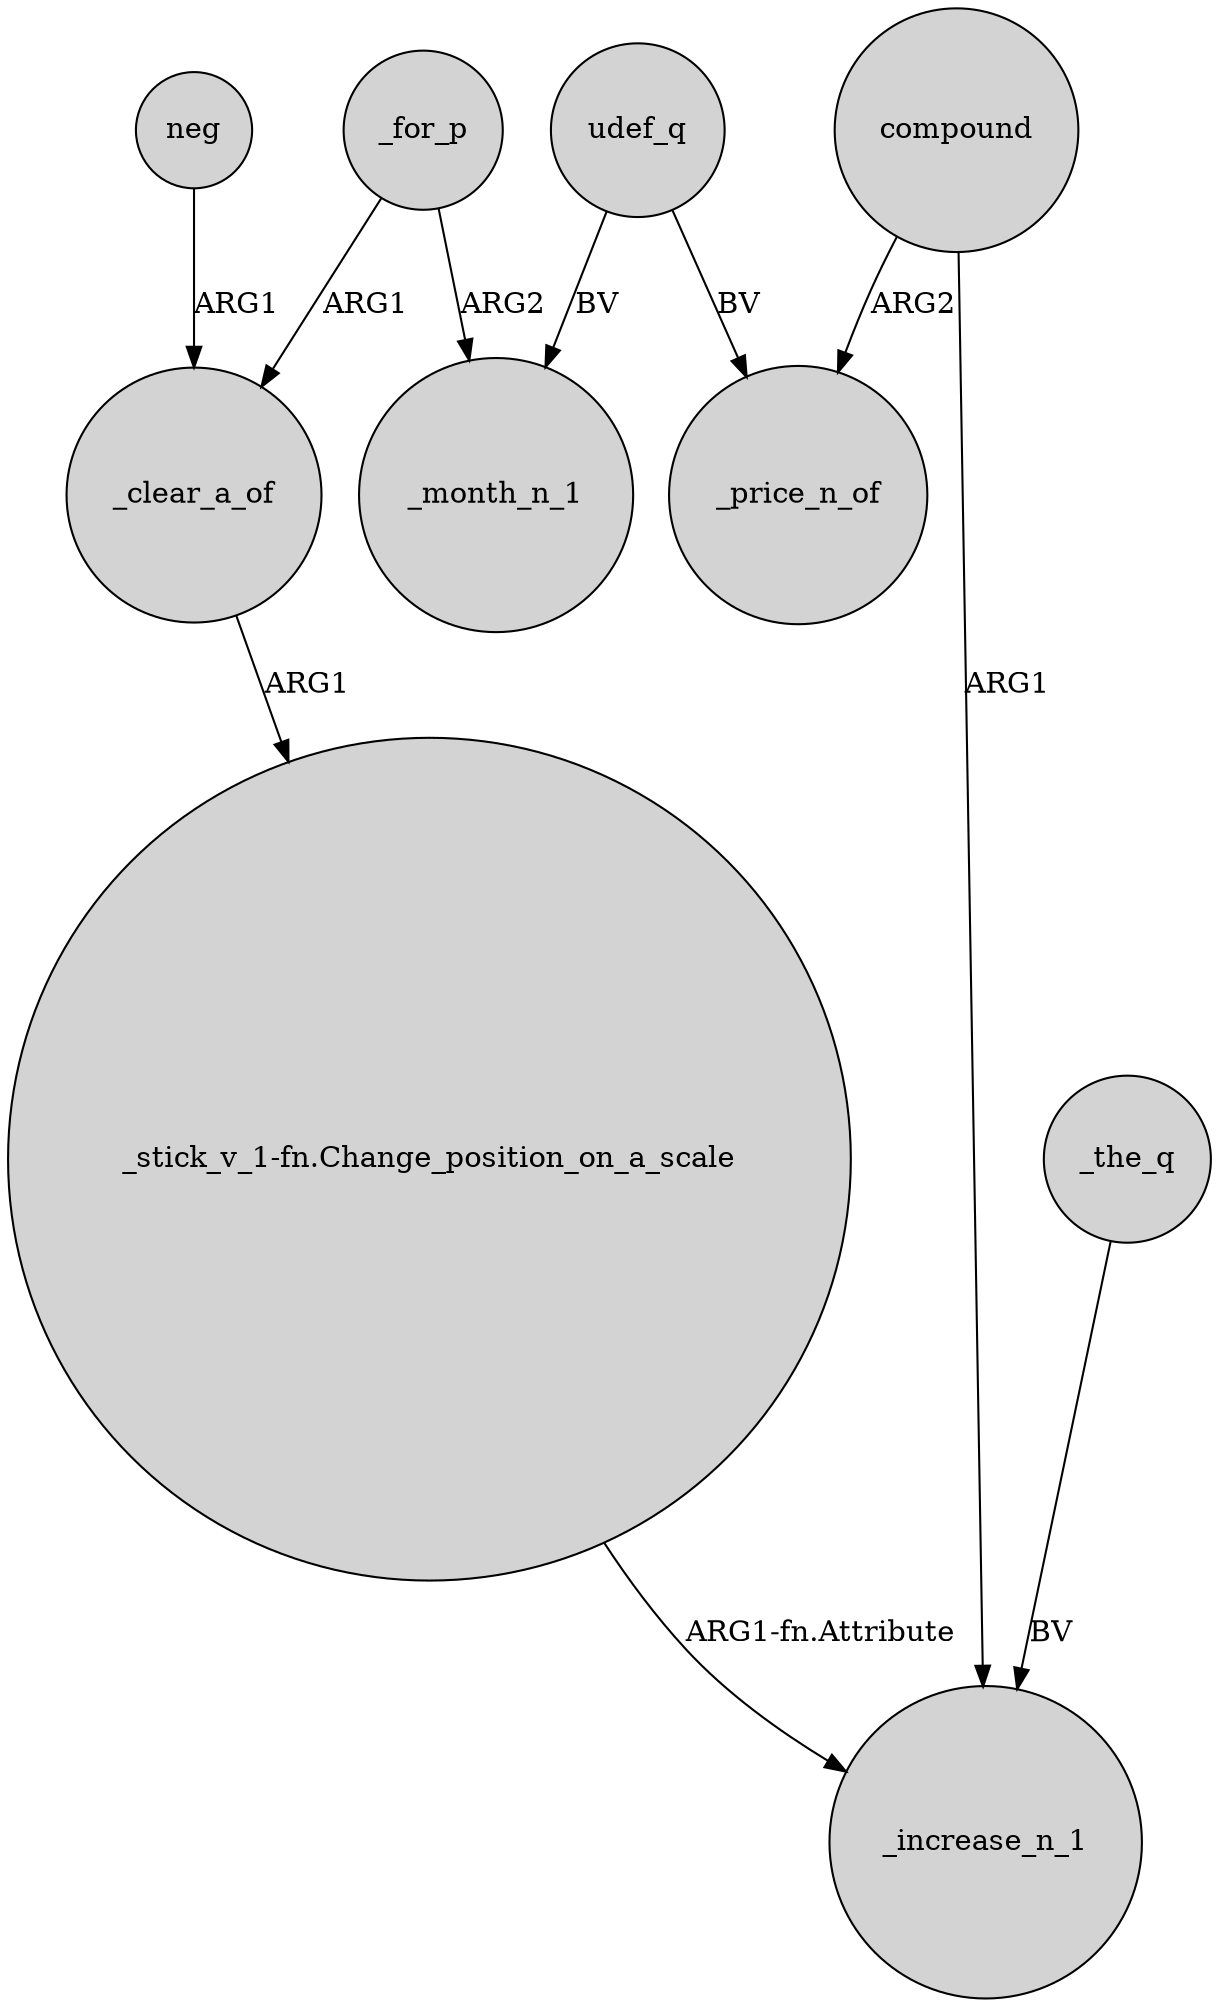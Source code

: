 digraph {
	node [shape=circle style=filled]
	udef_q -> _month_n_1 [label=BV]
	compound -> _price_n_of [label=ARG2]
	"_stick_v_1-fn.Change_position_on_a_scale" -> _increase_n_1 [label="ARG1-fn.Attribute"]
	compound -> _increase_n_1 [label=ARG1]
	_for_p -> _clear_a_of [label=ARG1]
	_clear_a_of -> "_stick_v_1-fn.Change_position_on_a_scale" [label=ARG1]
	_the_q -> _increase_n_1 [label=BV]
	udef_q -> _price_n_of [label=BV]
	_for_p -> _month_n_1 [label=ARG2]
	neg -> _clear_a_of [label=ARG1]
}
